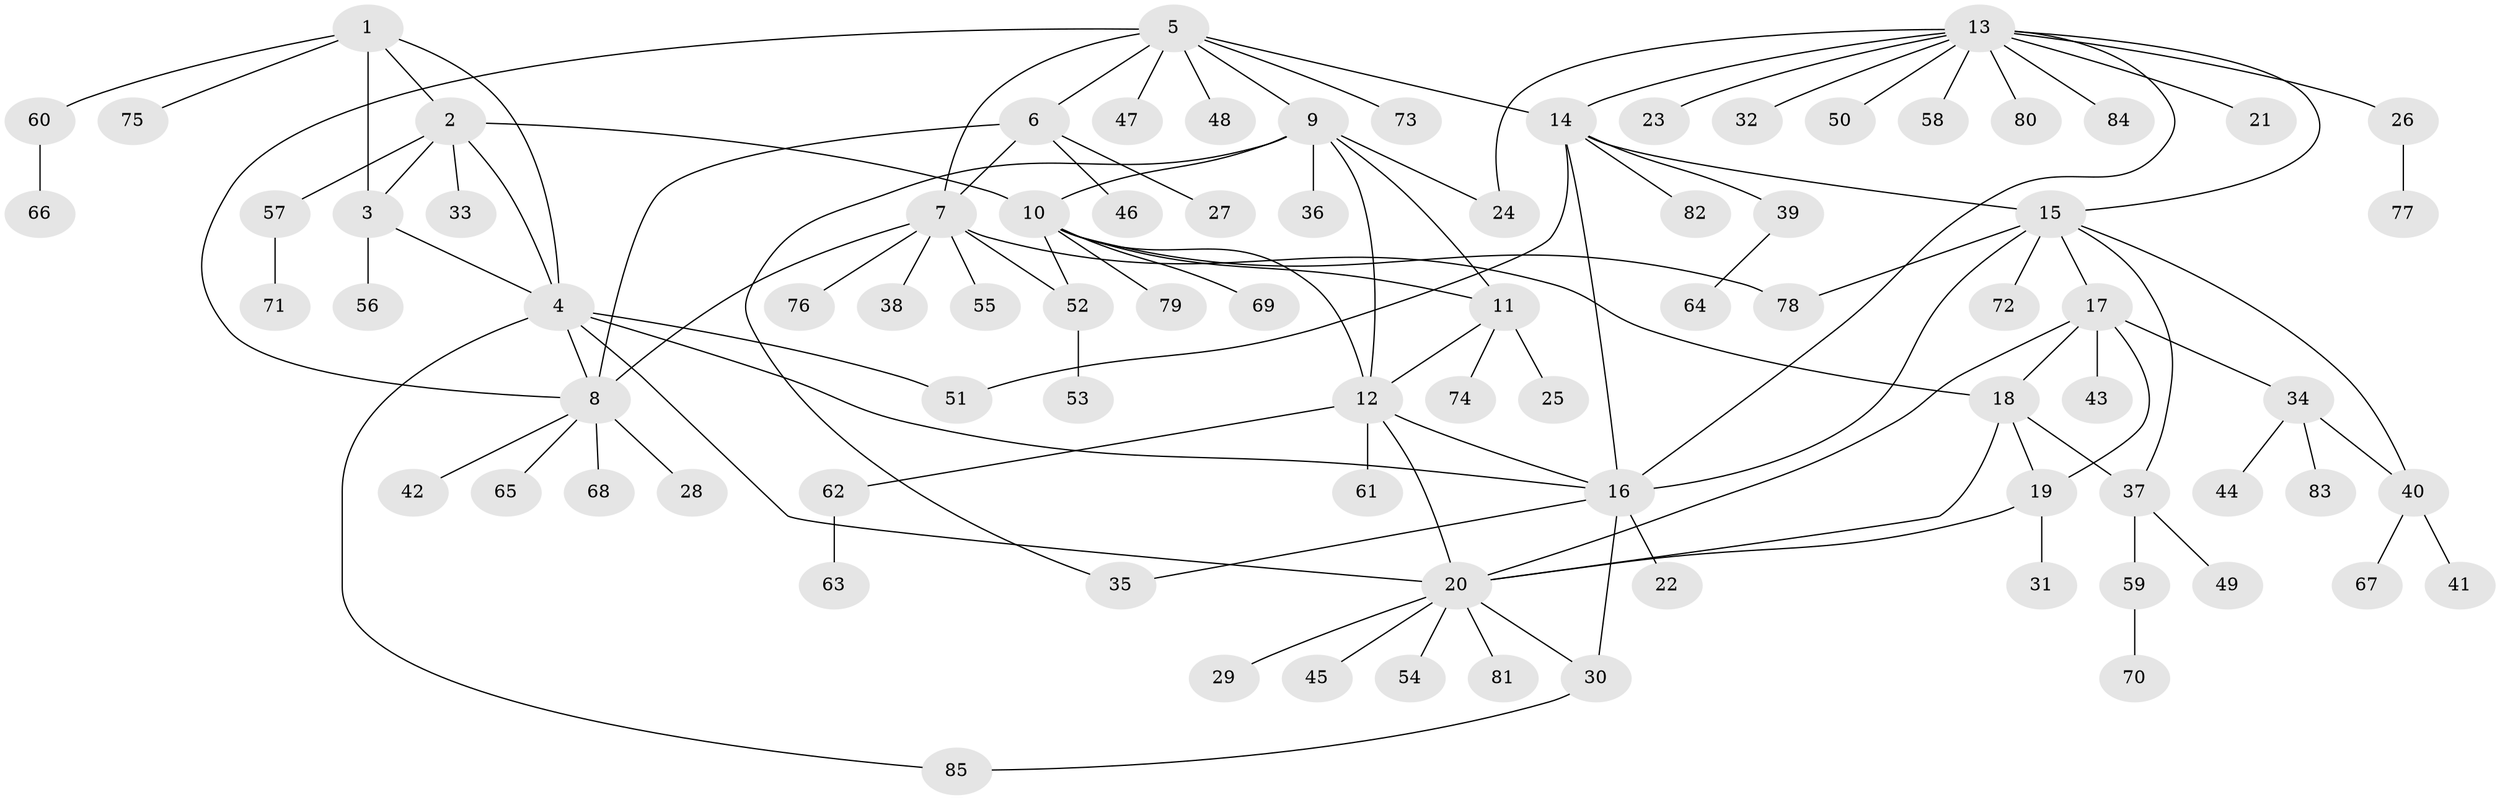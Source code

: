 // Generated by graph-tools (version 1.1) at 2025/37/03/09/25 02:37:27]
// undirected, 85 vertices, 114 edges
graph export_dot {
graph [start="1"]
  node [color=gray90,style=filled];
  1;
  2;
  3;
  4;
  5;
  6;
  7;
  8;
  9;
  10;
  11;
  12;
  13;
  14;
  15;
  16;
  17;
  18;
  19;
  20;
  21;
  22;
  23;
  24;
  25;
  26;
  27;
  28;
  29;
  30;
  31;
  32;
  33;
  34;
  35;
  36;
  37;
  38;
  39;
  40;
  41;
  42;
  43;
  44;
  45;
  46;
  47;
  48;
  49;
  50;
  51;
  52;
  53;
  54;
  55;
  56;
  57;
  58;
  59;
  60;
  61;
  62;
  63;
  64;
  65;
  66;
  67;
  68;
  69;
  70;
  71;
  72;
  73;
  74;
  75;
  76;
  77;
  78;
  79;
  80;
  81;
  82;
  83;
  84;
  85;
  1 -- 2;
  1 -- 3;
  1 -- 4;
  1 -- 60;
  1 -- 75;
  2 -- 3;
  2 -- 4;
  2 -- 10;
  2 -- 33;
  2 -- 57;
  3 -- 4;
  3 -- 56;
  4 -- 8;
  4 -- 16;
  4 -- 20;
  4 -- 51;
  4 -- 85;
  5 -- 6;
  5 -- 7;
  5 -- 8;
  5 -- 9;
  5 -- 14;
  5 -- 47;
  5 -- 48;
  5 -- 73;
  6 -- 7;
  6 -- 8;
  6 -- 27;
  6 -- 46;
  7 -- 8;
  7 -- 18;
  7 -- 38;
  7 -- 52;
  7 -- 55;
  7 -- 76;
  8 -- 28;
  8 -- 42;
  8 -- 65;
  8 -- 68;
  9 -- 10;
  9 -- 11;
  9 -- 12;
  9 -- 24;
  9 -- 35;
  9 -- 36;
  10 -- 11;
  10 -- 12;
  10 -- 52;
  10 -- 69;
  10 -- 78;
  10 -- 79;
  11 -- 12;
  11 -- 25;
  11 -- 74;
  12 -- 16;
  12 -- 20;
  12 -- 61;
  12 -- 62;
  13 -- 14;
  13 -- 15;
  13 -- 16;
  13 -- 21;
  13 -- 23;
  13 -- 24;
  13 -- 26;
  13 -- 32;
  13 -- 50;
  13 -- 58;
  13 -- 80;
  13 -- 84;
  14 -- 15;
  14 -- 16;
  14 -- 39;
  14 -- 51;
  14 -- 82;
  15 -- 16;
  15 -- 17;
  15 -- 37;
  15 -- 40;
  15 -- 72;
  15 -- 78;
  16 -- 22;
  16 -- 30;
  16 -- 35;
  17 -- 18;
  17 -- 19;
  17 -- 20;
  17 -- 34;
  17 -- 43;
  18 -- 19;
  18 -- 20;
  18 -- 37;
  19 -- 20;
  19 -- 31;
  20 -- 29;
  20 -- 30;
  20 -- 45;
  20 -- 54;
  20 -- 81;
  26 -- 77;
  30 -- 85;
  34 -- 40;
  34 -- 44;
  34 -- 83;
  37 -- 49;
  37 -- 59;
  39 -- 64;
  40 -- 41;
  40 -- 67;
  52 -- 53;
  57 -- 71;
  59 -- 70;
  60 -- 66;
  62 -- 63;
}
